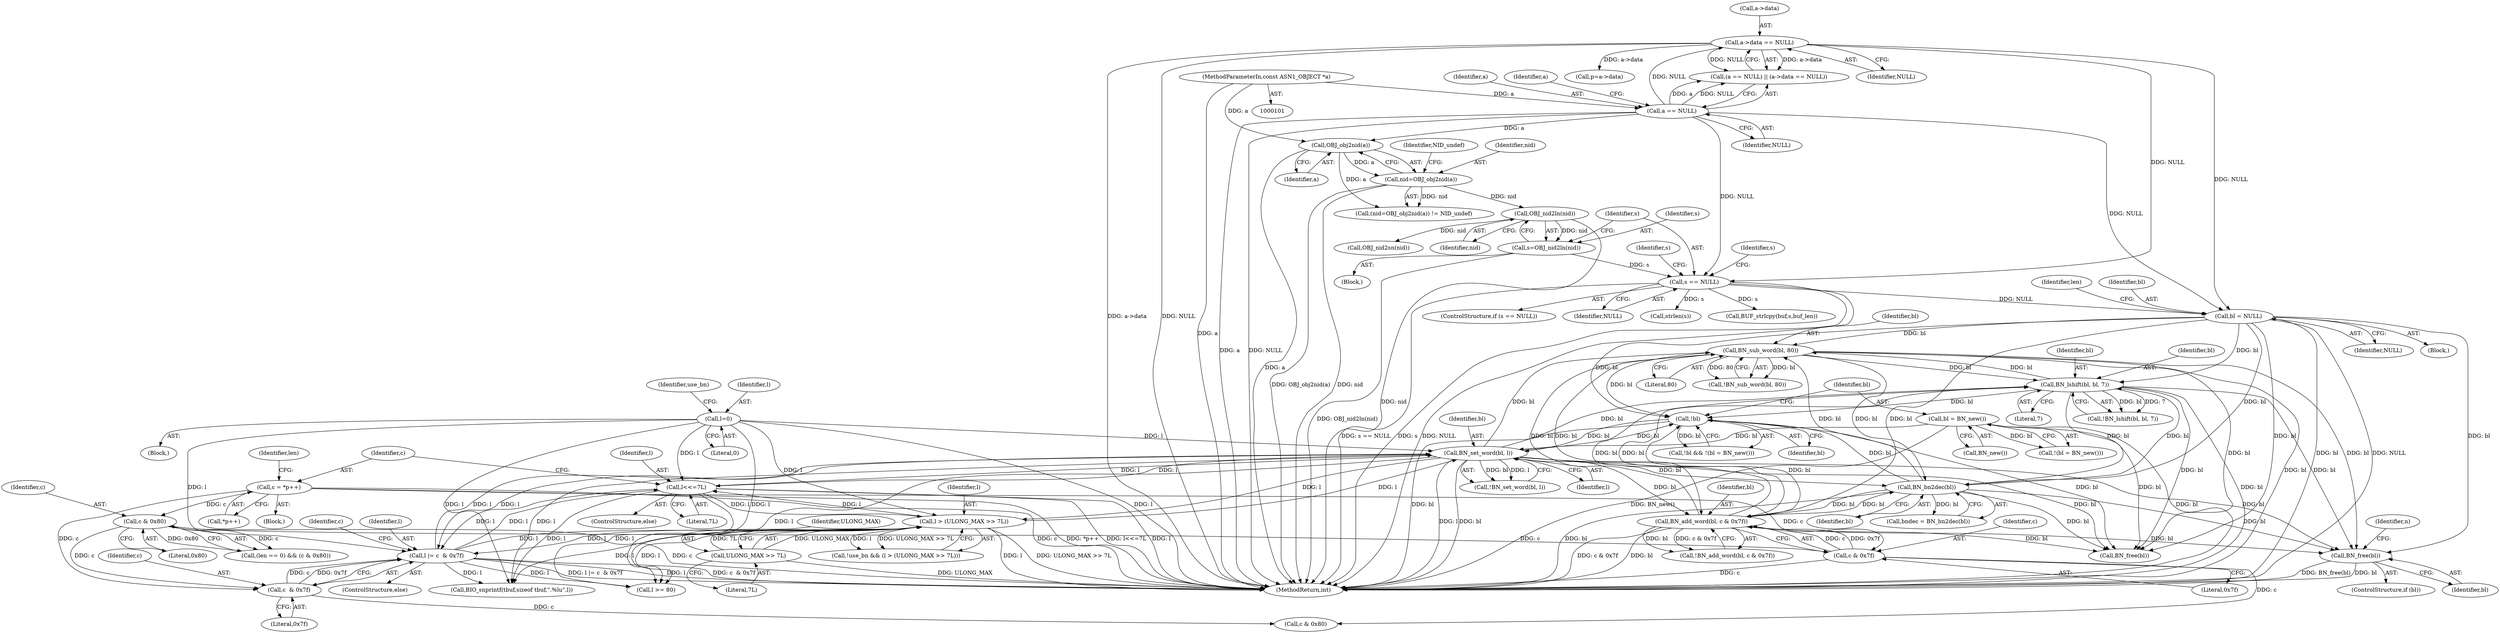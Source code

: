 digraph "0_openssl_0042fb5fd1c9d257d713b15a1f45da05cf5c1c87@API" {
"1000477" [label="(Call,BN_free(bl))"];
"1000311" [label="(Call,BN_sub_word(bl, 80))"];
"1000283" [label="(Call,BN_lshift(bl, bl, 7))"];
"1000194" [label="(Call,bl = NULL)"];
"1000136" [label="(Call,a->data == NULL)"];
"1000133" [label="(Call,a == NULL)"];
"1000104" [label="(MethodParameterIn,const ASN1_OBJECT *a)"];
"1000159" [label="(Call,s == NULL)"];
"1000154" [label="(Call,s=OBJ_nid2ln(nid))"];
"1000156" [label="(Call,OBJ_nid2ln(nid))"];
"1000148" [label="(Call,nid=OBJ_obj2nid(a))"];
"1000150" [label="(Call,OBJ_obj2nid(a))"];
"1000271" [label="(Call,BN_set_word(bl, l))"];
"1000262" [label="(Call,!bl)"];
"1000370" [label="(Call,BN_bn2dec(bl))"];
"1000232" [label="(Call,BN_add_word(bl, c & 0x7f))"];
"1000234" [label="(Call,c & 0x7f)"];
"1000211" [label="(Call,c = *p++)"];
"1000223" [label="(Call,c & 0x80)"];
"1000265" [label="(Call,bl = BN_new())"];
"1000289" [label="(Call,l<<=7L)"];
"1000254" [label="(Call,l > (ULONG_MAX >> 7L))"];
"1000239" [label="(Call,l |= c  & 0x7f)"];
"1000202" [label="(Call,l=0)"];
"1000241" [label="(Call,c  & 0x7f)"];
"1000256" [label="(Call,ULONG_MAX >> 7L)"];
"1000242" [label="(Identifier,c)"];
"1000311" [label="(Call,BN_sub_word(bl, 80))"];
"1000186" [label="(Call,p=a->data)"];
"1000285" [label="(Identifier,bl)"];
"1000265" [label="(Call,bl = BN_new())"];
"1000258" [label="(Literal,7L)"];
"1000234" [label="(Call,c & 0x7f)"];
"1000150" [label="(Call,OBJ_obj2nid(a))"];
"1000163" [label="(Identifier,s)"];
"1000271" [label="(Call,BN_set_word(bl, l))"];
"1000134" [label="(Identifier,a)"];
"1000194" [label="(Call,bl = NULL)"];
"1000159" [label="(Call,s == NULL)"];
"1000255" [label="(Identifier,l)"];
"1000263" [label="(Identifier,bl)"];
"1000225" [label="(Literal,0x80)"];
"1000254" [label="(Call,l > (ULONG_MAX >> 7L))"];
"1000158" [label="(ControlStructure,if (s == NULL))"];
"1000213" [label="(Call,*p++)"];
"1000251" [label="(Call,!use_bn && (l > (ULONG_MAX >> 7L)))"];
"1000202" [label="(Call,l=0)"];
"1000133" [label="(Call,a == NULL)"];
"1000154" [label="(Call,s=OBJ_nid2ln(nid))"];
"1000201" [label="(Block,)"];
"1000256" [label="(Call,ULONG_MAX >> 7L)"];
"1000219" [label="(Call,(len == 0) && (c & 0x80))"];
"1000283" [label="(Call,BN_lshift(bl, bl, 7))"];
"1000286" [label="(Literal,7)"];
"1000240" [label="(Identifier,l)"];
"1000212" [label="(Identifier,c)"];
"1000284" [label="(Identifier,bl)"];
"1000206" [label="(Identifier,use_bn)"];
"1000164" [label="(Call,OBJ_nid2sn(nid))"];
"1000273" [label="(Identifier,l)"];
"1000147" [label="(Call,(nid=OBJ_obj2nid(a)) != NID_undef)"];
"1000261" [label="(Call,!bl && !(bl = BN_new()))"];
"1000480" [label="(Identifier,n)"];
"1000312" [label="(Identifier,bl)"];
"1000138" [label="(Identifier,a)"];
"1000196" [label="(Identifier,NULL)"];
"1000477" [label="(Call,BN_free(bl))"];
"1000157" [label="(Identifier,nid)"];
"1000223" [label="(Call,c & 0x80)"];
"1000211" [label="(Call,c = *p++)"];
"1000153" [label="(Block,)"];
"1000156" [label="(Call,OBJ_nid2ln(nid))"];
"1000291" [label="(Literal,7L)"];
"1000371" [label="(Identifier,bl)"];
"1000484" [label="(Call,BN_free(bl))"];
"1000429" [label="(Call,BIO_snprintf(tbuf,sizeof tbuf,\".%lu\",l))"];
"1000368" [label="(Call,bndec = BN_bn2dec(bl))"];
"1000262" [label="(Call,!bl)"];
"1000290" [label="(Identifier,l)"];
"1000270" [label="(Call,!BN_set_word(bl, l))"];
"1000489" [label="(MethodReturn,int)"];
"1000241" [label="(Call,c  & 0x7f)"];
"1000140" [label="(Identifier,NULL)"];
"1000232" [label="(Call,BN_add_word(bl, c & 0x7f))"];
"1000209" [label="(Block,)"];
"1000235" [label="(Identifier,c)"];
"1000161" [label="(Identifier,NULL)"];
"1000257" [label="(Identifier,ULONG_MAX)"];
"1000236" [label="(Literal,0x7f)"];
"1000137" [label="(Call,a->data)"];
"1000282" [label="(Call,!BN_lshift(bl, bl, 7))"];
"1000199" [label="(Identifier,len)"];
"1000155" [label="(Identifier,s)"];
"1000247" [label="(Identifier,c)"];
"1000204" [label="(Literal,0)"];
"1000136" [label="(Call,a->data == NULL)"];
"1000177" [label="(Call,strlen(s))"];
"1000167" [label="(Identifier,s)"];
"1000195" [label="(Identifier,bl)"];
"1000106" [label="(Block,)"];
"1000267" [label="(Call,BN_new())"];
"1000171" [label="(Call,BUF_strlcpy(buf,s,buf_len))"];
"1000238" [label="(ControlStructure,else)"];
"1000149" [label="(Identifier,nid)"];
"1000246" [label="(Call,c & 0x80)"];
"1000151" [label="(Identifier,a)"];
"1000272" [label="(Identifier,bl)"];
"1000239" [label="(Call,l |= c  & 0x7f)"];
"1000264" [label="(Call,!(bl = BN_new()))"];
"1000313" [label="(Literal,80)"];
"1000160" [label="(Identifier,s)"];
"1000266" [label="(Identifier,bl)"];
"1000203" [label="(Identifier,l)"];
"1000224" [label="(Identifier,c)"];
"1000233" [label="(Identifier,bl)"];
"1000288" [label="(ControlStructure,else)"];
"1000152" [label="(Identifier,NID_undef)"];
"1000299" [label="(Call,l >= 80)"];
"1000243" [label="(Literal,0x7f)"];
"1000148" [label="(Call,nid=OBJ_obj2nid(a))"];
"1000132" [label="(Call,(a == NULL) || (a->data == NULL))"];
"1000478" [label="(Identifier,bl)"];
"1000135" [label="(Identifier,NULL)"];
"1000289" [label="(Call,l<<=7L)"];
"1000231" [label="(Call,!BN_add_word(bl, c & 0x7f))"];
"1000475" [label="(ControlStructure,if (bl))"];
"1000310" [label="(Call,!BN_sub_word(bl, 80))"];
"1000104" [label="(MethodParameterIn,const ASN1_OBJECT *a)"];
"1000217" [label="(Identifier,len)"];
"1000370" [label="(Call,BN_bn2dec(bl))"];
"1000477" -> "1000475"  [label="AST: "];
"1000477" -> "1000478"  [label="CFG: "];
"1000478" -> "1000477"  [label="AST: "];
"1000480" -> "1000477"  [label="CFG: "];
"1000477" -> "1000489"  [label="DDG: BN_free(bl)"];
"1000477" -> "1000489"  [label="DDG: bl"];
"1000311" -> "1000477"  [label="DDG: bl"];
"1000283" -> "1000477"  [label="DDG: bl"];
"1000194" -> "1000477"  [label="DDG: bl"];
"1000271" -> "1000477"  [label="DDG: bl"];
"1000370" -> "1000477"  [label="DDG: bl"];
"1000232" -> "1000477"  [label="DDG: bl"];
"1000311" -> "1000310"  [label="AST: "];
"1000311" -> "1000313"  [label="CFG: "];
"1000312" -> "1000311"  [label="AST: "];
"1000313" -> "1000311"  [label="AST: "];
"1000310" -> "1000311"  [label="CFG: "];
"1000311" -> "1000489"  [label="DDG: bl"];
"1000311" -> "1000232"  [label="DDG: bl"];
"1000311" -> "1000262"  [label="DDG: bl"];
"1000311" -> "1000283"  [label="DDG: bl"];
"1000311" -> "1000310"  [label="DDG: bl"];
"1000311" -> "1000310"  [label="DDG: 80"];
"1000283" -> "1000311"  [label="DDG: bl"];
"1000194" -> "1000311"  [label="DDG: bl"];
"1000271" -> "1000311"  [label="DDG: bl"];
"1000370" -> "1000311"  [label="DDG: bl"];
"1000232" -> "1000311"  [label="DDG: bl"];
"1000311" -> "1000370"  [label="DDG: bl"];
"1000311" -> "1000484"  [label="DDG: bl"];
"1000283" -> "1000282"  [label="AST: "];
"1000283" -> "1000286"  [label="CFG: "];
"1000284" -> "1000283"  [label="AST: "];
"1000285" -> "1000283"  [label="AST: "];
"1000286" -> "1000283"  [label="AST: "];
"1000282" -> "1000283"  [label="CFG: "];
"1000283" -> "1000489"  [label="DDG: bl"];
"1000283" -> "1000232"  [label="DDG: bl"];
"1000283" -> "1000262"  [label="DDG: bl"];
"1000283" -> "1000282"  [label="DDG: bl"];
"1000283" -> "1000282"  [label="DDG: 7"];
"1000194" -> "1000283"  [label="DDG: bl"];
"1000271" -> "1000283"  [label="DDG: bl"];
"1000370" -> "1000283"  [label="DDG: bl"];
"1000232" -> "1000283"  [label="DDG: bl"];
"1000283" -> "1000370"  [label="DDG: bl"];
"1000283" -> "1000484"  [label="DDG: bl"];
"1000194" -> "1000106"  [label="AST: "];
"1000194" -> "1000196"  [label="CFG: "];
"1000195" -> "1000194"  [label="AST: "];
"1000196" -> "1000194"  [label="AST: "];
"1000199" -> "1000194"  [label="CFG: "];
"1000194" -> "1000489"  [label="DDG: bl"];
"1000194" -> "1000489"  [label="DDG: NULL"];
"1000136" -> "1000194"  [label="DDG: NULL"];
"1000133" -> "1000194"  [label="DDG: NULL"];
"1000159" -> "1000194"  [label="DDG: NULL"];
"1000194" -> "1000232"  [label="DDG: bl"];
"1000194" -> "1000262"  [label="DDG: bl"];
"1000194" -> "1000370"  [label="DDG: bl"];
"1000194" -> "1000484"  [label="DDG: bl"];
"1000136" -> "1000132"  [label="AST: "];
"1000136" -> "1000140"  [label="CFG: "];
"1000137" -> "1000136"  [label="AST: "];
"1000140" -> "1000136"  [label="AST: "];
"1000132" -> "1000136"  [label="CFG: "];
"1000136" -> "1000489"  [label="DDG: NULL"];
"1000136" -> "1000489"  [label="DDG: a->data"];
"1000136" -> "1000132"  [label="DDG: a->data"];
"1000136" -> "1000132"  [label="DDG: NULL"];
"1000133" -> "1000136"  [label="DDG: NULL"];
"1000136" -> "1000159"  [label="DDG: NULL"];
"1000136" -> "1000186"  [label="DDG: a->data"];
"1000133" -> "1000132"  [label="AST: "];
"1000133" -> "1000135"  [label="CFG: "];
"1000134" -> "1000133"  [label="AST: "];
"1000135" -> "1000133"  [label="AST: "];
"1000138" -> "1000133"  [label="CFG: "];
"1000132" -> "1000133"  [label="CFG: "];
"1000133" -> "1000489"  [label="DDG: a"];
"1000133" -> "1000489"  [label="DDG: NULL"];
"1000133" -> "1000132"  [label="DDG: a"];
"1000133" -> "1000132"  [label="DDG: NULL"];
"1000104" -> "1000133"  [label="DDG: a"];
"1000133" -> "1000150"  [label="DDG: a"];
"1000133" -> "1000159"  [label="DDG: NULL"];
"1000104" -> "1000101"  [label="AST: "];
"1000104" -> "1000489"  [label="DDG: a"];
"1000104" -> "1000150"  [label="DDG: a"];
"1000159" -> "1000158"  [label="AST: "];
"1000159" -> "1000161"  [label="CFG: "];
"1000160" -> "1000159"  [label="AST: "];
"1000161" -> "1000159"  [label="AST: "];
"1000163" -> "1000159"  [label="CFG: "];
"1000167" -> "1000159"  [label="CFG: "];
"1000159" -> "1000489"  [label="DDG: s == NULL"];
"1000159" -> "1000489"  [label="DDG: s"];
"1000159" -> "1000489"  [label="DDG: NULL"];
"1000154" -> "1000159"  [label="DDG: s"];
"1000159" -> "1000171"  [label="DDG: s"];
"1000159" -> "1000177"  [label="DDG: s"];
"1000154" -> "1000153"  [label="AST: "];
"1000154" -> "1000156"  [label="CFG: "];
"1000155" -> "1000154"  [label="AST: "];
"1000156" -> "1000154"  [label="AST: "];
"1000160" -> "1000154"  [label="CFG: "];
"1000154" -> "1000489"  [label="DDG: OBJ_nid2ln(nid)"];
"1000156" -> "1000154"  [label="DDG: nid"];
"1000156" -> "1000157"  [label="CFG: "];
"1000157" -> "1000156"  [label="AST: "];
"1000156" -> "1000489"  [label="DDG: nid"];
"1000148" -> "1000156"  [label="DDG: nid"];
"1000156" -> "1000164"  [label="DDG: nid"];
"1000148" -> "1000147"  [label="AST: "];
"1000148" -> "1000150"  [label="CFG: "];
"1000149" -> "1000148"  [label="AST: "];
"1000150" -> "1000148"  [label="AST: "];
"1000152" -> "1000148"  [label="CFG: "];
"1000148" -> "1000489"  [label="DDG: nid"];
"1000148" -> "1000489"  [label="DDG: OBJ_obj2nid(a)"];
"1000148" -> "1000147"  [label="DDG: nid"];
"1000150" -> "1000148"  [label="DDG: a"];
"1000150" -> "1000151"  [label="CFG: "];
"1000151" -> "1000150"  [label="AST: "];
"1000150" -> "1000489"  [label="DDG: a"];
"1000150" -> "1000147"  [label="DDG: a"];
"1000271" -> "1000270"  [label="AST: "];
"1000271" -> "1000273"  [label="CFG: "];
"1000272" -> "1000271"  [label="AST: "];
"1000273" -> "1000271"  [label="AST: "];
"1000270" -> "1000271"  [label="CFG: "];
"1000271" -> "1000489"  [label="DDG: l"];
"1000271" -> "1000489"  [label="DDG: bl"];
"1000271" -> "1000232"  [label="DDG: bl"];
"1000271" -> "1000239"  [label="DDG: l"];
"1000271" -> "1000254"  [label="DDG: l"];
"1000271" -> "1000262"  [label="DDG: bl"];
"1000271" -> "1000270"  [label="DDG: bl"];
"1000271" -> "1000270"  [label="DDG: l"];
"1000262" -> "1000271"  [label="DDG: bl"];
"1000265" -> "1000271"  [label="DDG: bl"];
"1000289" -> "1000271"  [label="DDG: l"];
"1000254" -> "1000271"  [label="DDG: l"];
"1000239" -> "1000271"  [label="DDG: l"];
"1000202" -> "1000271"  [label="DDG: l"];
"1000271" -> "1000289"  [label="DDG: l"];
"1000271" -> "1000299"  [label="DDG: l"];
"1000271" -> "1000370"  [label="DDG: bl"];
"1000271" -> "1000429"  [label="DDG: l"];
"1000271" -> "1000484"  [label="DDG: bl"];
"1000262" -> "1000261"  [label="AST: "];
"1000262" -> "1000263"  [label="CFG: "];
"1000263" -> "1000262"  [label="AST: "];
"1000266" -> "1000262"  [label="CFG: "];
"1000261" -> "1000262"  [label="CFG: "];
"1000262" -> "1000489"  [label="DDG: bl"];
"1000262" -> "1000261"  [label="DDG: bl"];
"1000370" -> "1000262"  [label="DDG: bl"];
"1000232" -> "1000262"  [label="DDG: bl"];
"1000262" -> "1000484"  [label="DDG: bl"];
"1000370" -> "1000368"  [label="AST: "];
"1000370" -> "1000371"  [label="CFG: "];
"1000371" -> "1000370"  [label="AST: "];
"1000368" -> "1000370"  [label="CFG: "];
"1000370" -> "1000489"  [label="DDG: bl"];
"1000370" -> "1000232"  [label="DDG: bl"];
"1000370" -> "1000368"  [label="DDG: bl"];
"1000232" -> "1000370"  [label="DDG: bl"];
"1000370" -> "1000484"  [label="DDG: bl"];
"1000232" -> "1000231"  [label="AST: "];
"1000232" -> "1000234"  [label="CFG: "];
"1000233" -> "1000232"  [label="AST: "];
"1000234" -> "1000232"  [label="AST: "];
"1000231" -> "1000232"  [label="CFG: "];
"1000232" -> "1000489"  [label="DDG: bl"];
"1000232" -> "1000489"  [label="DDG: c & 0x7f"];
"1000232" -> "1000231"  [label="DDG: bl"];
"1000232" -> "1000231"  [label="DDG: c & 0x7f"];
"1000234" -> "1000232"  [label="DDG: c"];
"1000234" -> "1000232"  [label="DDG: 0x7f"];
"1000232" -> "1000484"  [label="DDG: bl"];
"1000234" -> "1000236"  [label="CFG: "];
"1000235" -> "1000234"  [label="AST: "];
"1000236" -> "1000234"  [label="AST: "];
"1000234" -> "1000489"  [label="DDG: c"];
"1000211" -> "1000234"  [label="DDG: c"];
"1000223" -> "1000234"  [label="DDG: c"];
"1000234" -> "1000246"  [label="DDG: c"];
"1000211" -> "1000209"  [label="AST: "];
"1000211" -> "1000213"  [label="CFG: "];
"1000212" -> "1000211"  [label="AST: "];
"1000213" -> "1000211"  [label="AST: "];
"1000217" -> "1000211"  [label="CFG: "];
"1000211" -> "1000489"  [label="DDG: c"];
"1000211" -> "1000489"  [label="DDG: *p++"];
"1000211" -> "1000223"  [label="DDG: c"];
"1000211" -> "1000241"  [label="DDG: c"];
"1000223" -> "1000219"  [label="AST: "];
"1000223" -> "1000225"  [label="CFG: "];
"1000224" -> "1000223"  [label="AST: "];
"1000225" -> "1000223"  [label="AST: "];
"1000219" -> "1000223"  [label="CFG: "];
"1000223" -> "1000489"  [label="DDG: c"];
"1000223" -> "1000219"  [label="DDG: c"];
"1000223" -> "1000219"  [label="DDG: 0x80"];
"1000223" -> "1000241"  [label="DDG: c"];
"1000265" -> "1000264"  [label="AST: "];
"1000265" -> "1000267"  [label="CFG: "];
"1000266" -> "1000265"  [label="AST: "];
"1000267" -> "1000265"  [label="AST: "];
"1000264" -> "1000265"  [label="CFG: "];
"1000265" -> "1000489"  [label="DDG: BN_new()"];
"1000265" -> "1000489"  [label="DDG: bl"];
"1000265" -> "1000264"  [label="DDG: bl"];
"1000265" -> "1000484"  [label="DDG: bl"];
"1000289" -> "1000288"  [label="AST: "];
"1000289" -> "1000291"  [label="CFG: "];
"1000290" -> "1000289"  [label="AST: "];
"1000291" -> "1000289"  [label="AST: "];
"1000212" -> "1000289"  [label="CFG: "];
"1000289" -> "1000489"  [label="DDG: l"];
"1000289" -> "1000489"  [label="DDG: l<<=7L"];
"1000289" -> "1000239"  [label="DDG: l"];
"1000289" -> "1000254"  [label="DDG: l"];
"1000254" -> "1000289"  [label="DDG: l"];
"1000239" -> "1000289"  [label="DDG: l"];
"1000202" -> "1000289"  [label="DDG: l"];
"1000289" -> "1000299"  [label="DDG: l"];
"1000289" -> "1000429"  [label="DDG: l"];
"1000254" -> "1000251"  [label="AST: "];
"1000254" -> "1000256"  [label="CFG: "];
"1000255" -> "1000254"  [label="AST: "];
"1000256" -> "1000254"  [label="AST: "];
"1000251" -> "1000254"  [label="CFG: "];
"1000254" -> "1000489"  [label="DDG: l"];
"1000254" -> "1000489"  [label="DDG: ULONG_MAX >> 7L"];
"1000254" -> "1000239"  [label="DDG: l"];
"1000254" -> "1000251"  [label="DDG: l"];
"1000254" -> "1000251"  [label="DDG: ULONG_MAX >> 7L"];
"1000239" -> "1000254"  [label="DDG: l"];
"1000202" -> "1000254"  [label="DDG: l"];
"1000256" -> "1000254"  [label="DDG: ULONG_MAX"];
"1000256" -> "1000254"  [label="DDG: 7L"];
"1000254" -> "1000299"  [label="DDG: l"];
"1000254" -> "1000429"  [label="DDG: l"];
"1000239" -> "1000238"  [label="AST: "];
"1000239" -> "1000241"  [label="CFG: "];
"1000240" -> "1000239"  [label="AST: "];
"1000241" -> "1000239"  [label="AST: "];
"1000247" -> "1000239"  [label="CFG: "];
"1000239" -> "1000489"  [label="DDG: l |= c  & 0x7f"];
"1000239" -> "1000489"  [label="DDG: l"];
"1000239" -> "1000489"  [label="DDG: c  & 0x7f"];
"1000202" -> "1000239"  [label="DDG: l"];
"1000241" -> "1000239"  [label="DDG: c"];
"1000241" -> "1000239"  [label="DDG: 0x7f"];
"1000239" -> "1000299"  [label="DDG: l"];
"1000239" -> "1000429"  [label="DDG: l"];
"1000202" -> "1000201"  [label="AST: "];
"1000202" -> "1000204"  [label="CFG: "];
"1000203" -> "1000202"  [label="AST: "];
"1000204" -> "1000202"  [label="AST: "];
"1000206" -> "1000202"  [label="CFG: "];
"1000202" -> "1000489"  [label="DDG: l"];
"1000202" -> "1000299"  [label="DDG: l"];
"1000202" -> "1000429"  [label="DDG: l"];
"1000241" -> "1000243"  [label="CFG: "];
"1000242" -> "1000241"  [label="AST: "];
"1000243" -> "1000241"  [label="AST: "];
"1000241" -> "1000246"  [label="DDG: c"];
"1000256" -> "1000258"  [label="CFG: "];
"1000257" -> "1000256"  [label="AST: "];
"1000258" -> "1000256"  [label="AST: "];
"1000256" -> "1000489"  [label="DDG: ULONG_MAX"];
}
